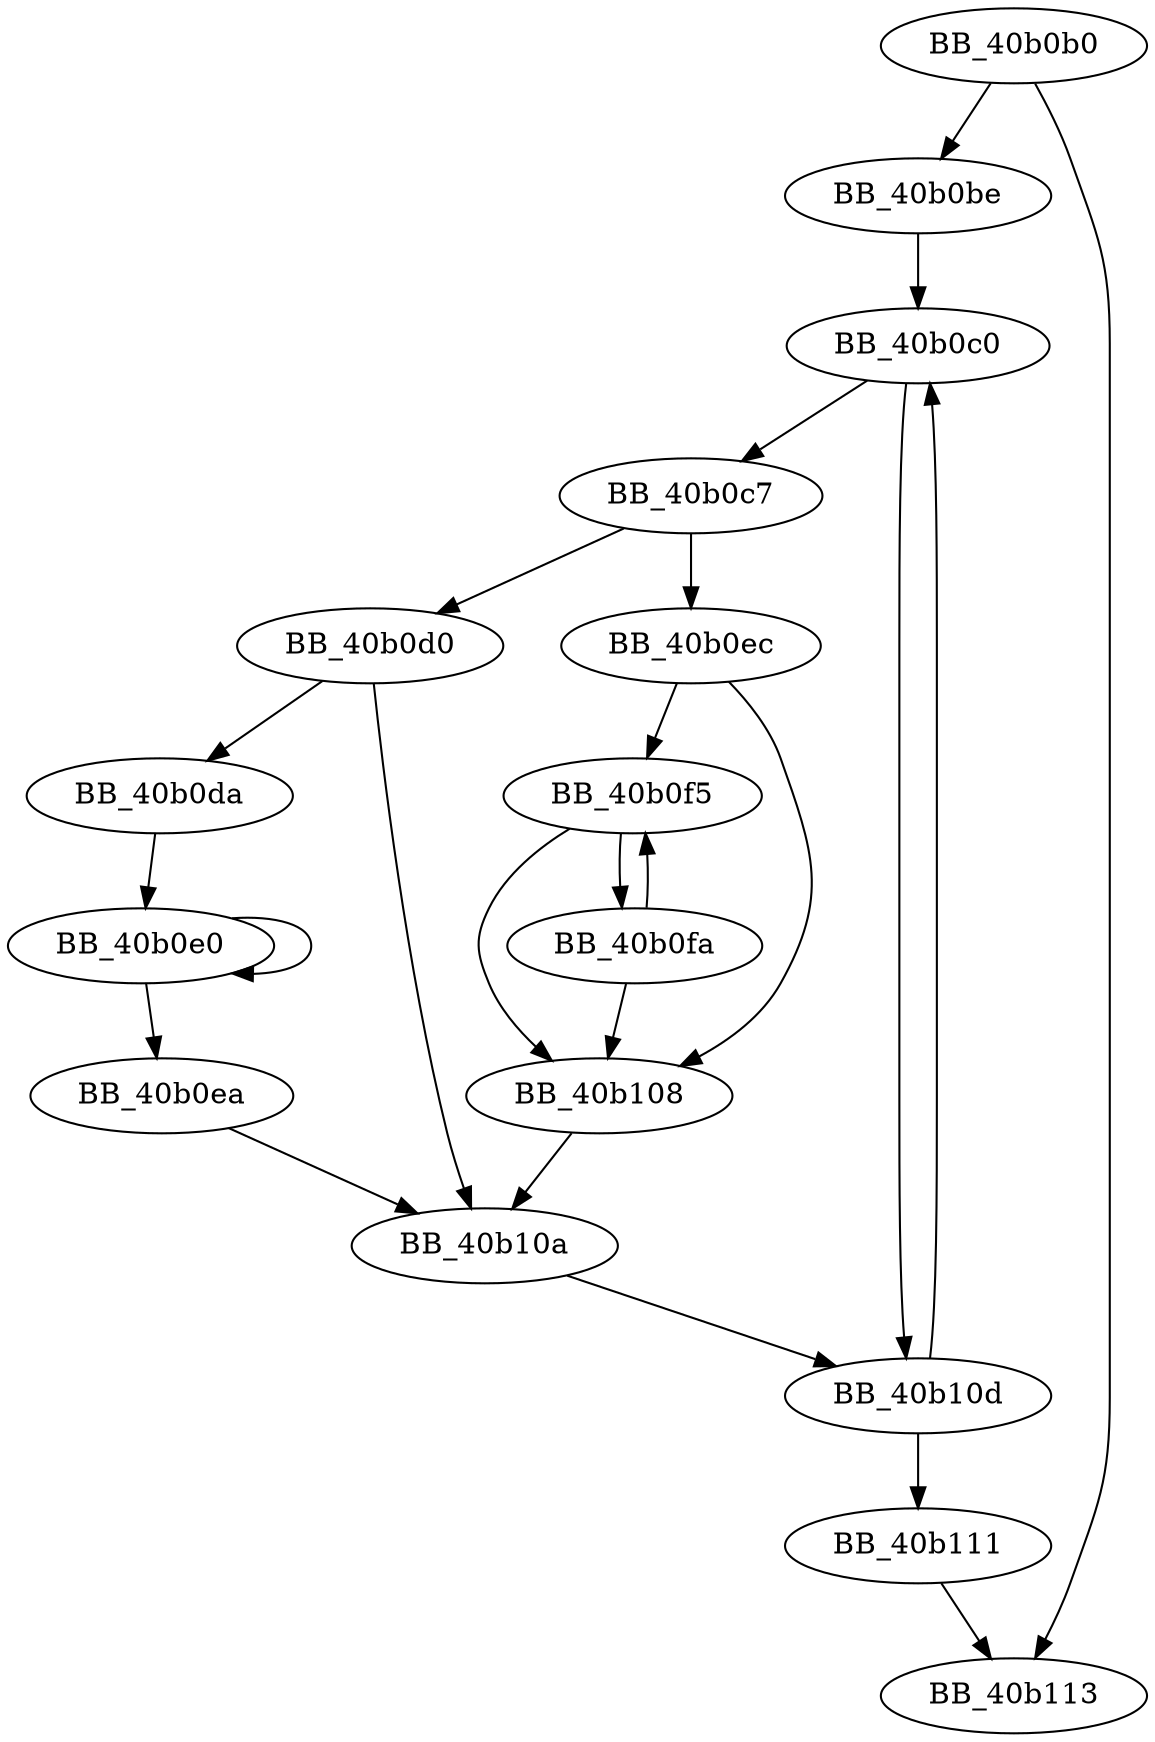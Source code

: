 DiGraph sub_40B0B0{
BB_40b0b0->BB_40b0be
BB_40b0b0->BB_40b113
BB_40b0be->BB_40b0c0
BB_40b0c0->BB_40b0c7
BB_40b0c0->BB_40b10d
BB_40b0c7->BB_40b0d0
BB_40b0c7->BB_40b0ec
BB_40b0d0->BB_40b0da
BB_40b0d0->BB_40b10a
BB_40b0da->BB_40b0e0
BB_40b0e0->BB_40b0e0
BB_40b0e0->BB_40b0ea
BB_40b0ea->BB_40b10a
BB_40b0ec->BB_40b0f5
BB_40b0ec->BB_40b108
BB_40b0f5->BB_40b0fa
BB_40b0f5->BB_40b108
BB_40b0fa->BB_40b0f5
BB_40b0fa->BB_40b108
BB_40b108->BB_40b10a
BB_40b10a->BB_40b10d
BB_40b10d->BB_40b0c0
BB_40b10d->BB_40b111
BB_40b111->BB_40b113
}
